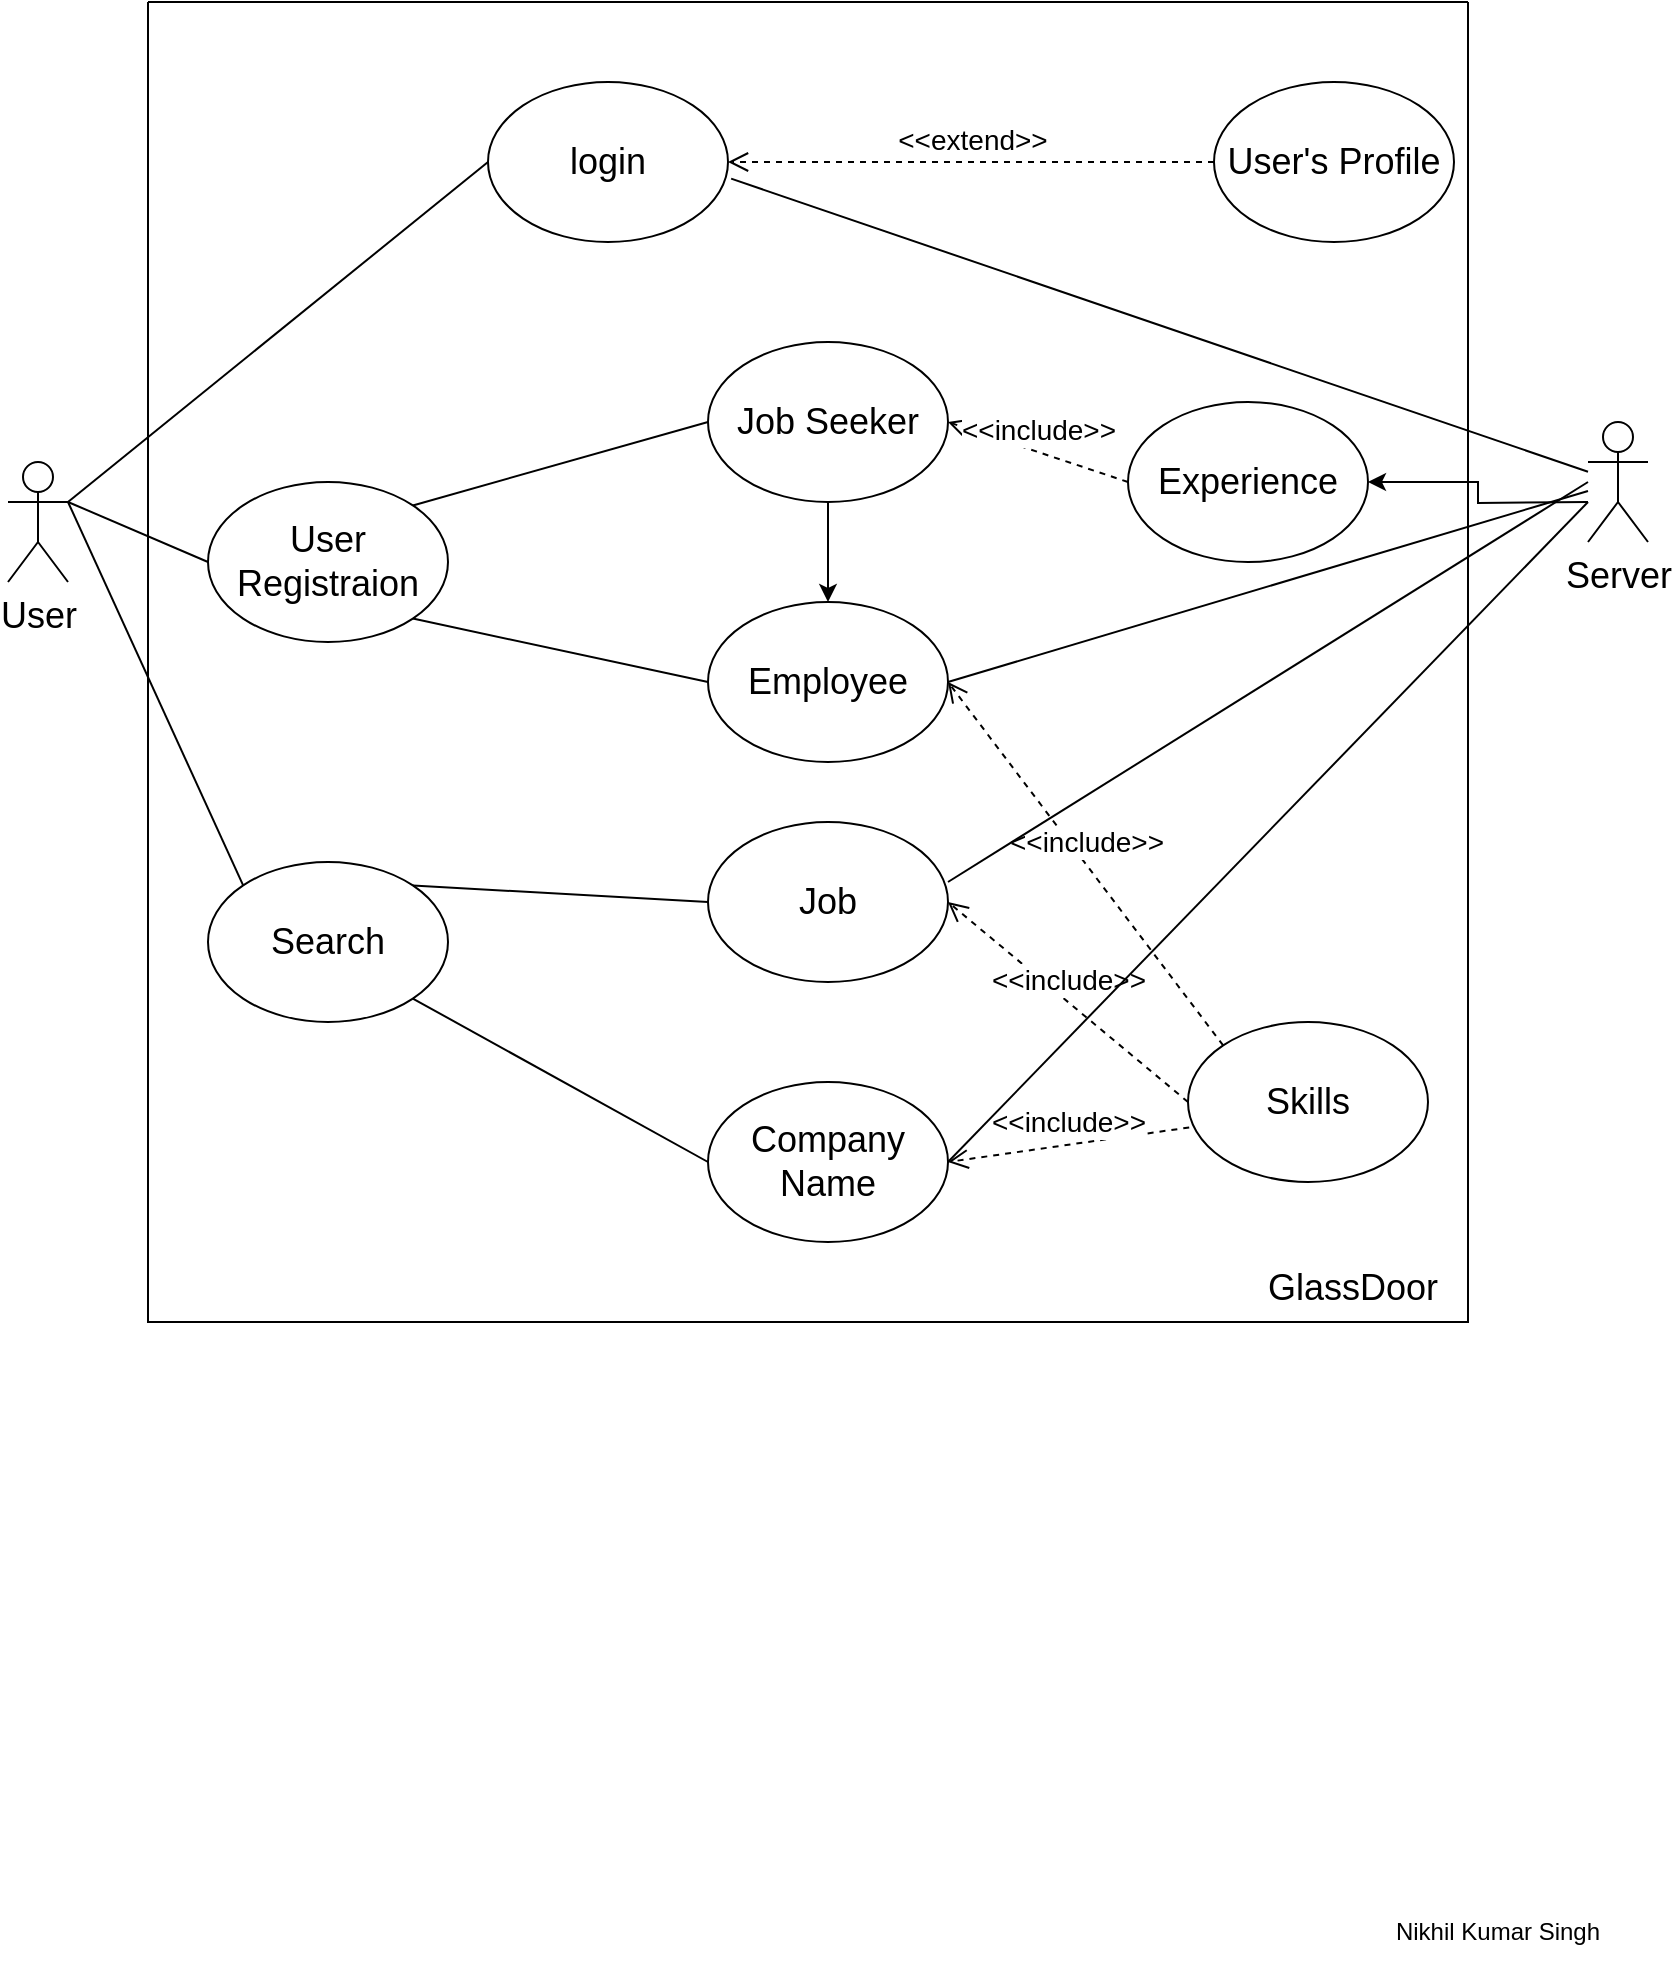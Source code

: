 <mxfile version="24.2.3" type="github">
  <diagram name="Page-1" id="pJA5X316QIvQ61P7EP2Y">
    <mxGraphModel dx="1709" dy="713" grid="1" gridSize="10" guides="1" tooltips="1" connect="1" arrows="1" fold="1" page="1" pageScale="1" pageWidth="850" pageHeight="1100" math="0" shadow="0">
      <root>
        <mxCell id="0" />
        <mxCell id="1" parent="0" />
        <mxCell id="qiw6p_8ZHaiahR2XLSt--1" value="&lt;font style=&quot;font-size: 18px;&quot;&gt;User&lt;/font&gt;" style="shape=umlActor;verticalLabelPosition=bottom;verticalAlign=top;html=1;outlineConnect=0;" vertex="1" parent="1">
          <mxGeometry x="10" y="340" width="30" height="60" as="geometry" />
        </mxCell>
        <mxCell id="qiw6p_8ZHaiahR2XLSt--4" value="&lt;font style=&quot;font-size: 18px;&quot;&gt;Job Seeker&lt;/font&gt;" style="ellipse;whiteSpace=wrap;html=1;" vertex="1" parent="1">
          <mxGeometry x="360" y="280" width="120" height="80" as="geometry" />
        </mxCell>
        <mxCell id="qiw6p_8ZHaiahR2XLSt--5" value="&lt;font style=&quot;font-size: 18px;&quot;&gt;Employee&lt;/font&gt;" style="ellipse;whiteSpace=wrap;html=1;" vertex="1" parent="1">
          <mxGeometry x="360" y="410" width="120" height="80" as="geometry" />
        </mxCell>
        <mxCell id="qiw6p_8ZHaiahR2XLSt--6" value="&lt;font style=&quot;font-size: 18px;&quot;&gt;Job&lt;/font&gt;" style="ellipse;whiteSpace=wrap;html=1;" vertex="1" parent="1">
          <mxGeometry x="360" y="520" width="120" height="80" as="geometry" />
        </mxCell>
        <mxCell id="qiw6p_8ZHaiahR2XLSt--7" value="&lt;font style=&quot;font-size: 18px;&quot;&gt;Company Name&lt;/font&gt;" style="ellipse;whiteSpace=wrap;html=1;" vertex="1" parent="1">
          <mxGeometry x="360" y="650" width="120" height="80" as="geometry" />
        </mxCell>
        <mxCell id="qiw6p_8ZHaiahR2XLSt--32" value="" style="edgeStyle=orthogonalEdgeStyle;rounded=0;orthogonalLoop=1;jettySize=auto;html=1;" edge="1" parent="1" target="qiw6p_8ZHaiahR2XLSt--22">
          <mxGeometry relative="1" as="geometry">
            <mxPoint x="800" y="360" as="sourcePoint" />
          </mxGeometry>
        </mxCell>
        <mxCell id="qiw6p_8ZHaiahR2XLSt--8" value="&lt;font style=&quot;font-size: 18px;&quot;&gt;Server&lt;/font&gt;" style="shape=umlActor;verticalLabelPosition=bottom;verticalAlign=top;html=1;outlineConnect=0;" vertex="1" parent="1">
          <mxGeometry x="800" y="320" width="30" height="60" as="geometry" />
        </mxCell>
        <mxCell id="qiw6p_8ZHaiahR2XLSt--9" value="" style="endArrow=none;html=1;rounded=0;exitX=1;exitY=0.333;exitDx=0;exitDy=0;exitPerimeter=0;entryX=0;entryY=0.5;entryDx=0;entryDy=0;" edge="1" parent="1" source="qiw6p_8ZHaiahR2XLSt--1" target="qiw6p_8ZHaiahR2XLSt--24">
          <mxGeometry width="50" height="50" relative="1" as="geometry">
            <mxPoint x="390" y="260" as="sourcePoint" />
            <mxPoint x="440" y="210" as="targetPoint" />
          </mxGeometry>
        </mxCell>
        <mxCell id="qiw6p_8ZHaiahR2XLSt--10" value="" style="endArrow=none;html=1;rounded=0;exitX=1;exitY=0.333;exitDx=0;exitDy=0;exitPerimeter=0;entryX=0;entryY=0.5;entryDx=0;entryDy=0;" edge="1" parent="1" source="qiw6p_8ZHaiahR2XLSt--1" target="qiw6p_8ZHaiahR2XLSt--2">
          <mxGeometry width="50" height="50" relative="1" as="geometry">
            <mxPoint x="390" y="260" as="sourcePoint" />
            <mxPoint x="440" y="210" as="targetPoint" />
          </mxGeometry>
        </mxCell>
        <mxCell id="qiw6p_8ZHaiahR2XLSt--11" value="" style="endArrow=none;html=1;rounded=0;entryX=0;entryY=0;entryDx=0;entryDy=0;exitX=1;exitY=0.333;exitDx=0;exitDy=0;exitPerimeter=0;" edge="1" parent="1" source="qiw6p_8ZHaiahR2XLSt--1" target="qiw6p_8ZHaiahR2XLSt--3">
          <mxGeometry width="50" height="50" relative="1" as="geometry">
            <mxPoint x="-90" y="360" as="sourcePoint" />
            <mxPoint x="440" y="500" as="targetPoint" />
          </mxGeometry>
        </mxCell>
        <mxCell id="qiw6p_8ZHaiahR2XLSt--12" value="" style="endArrow=none;html=1;rounded=0;exitX=1;exitY=0;exitDx=0;exitDy=0;entryX=0;entryY=0.5;entryDx=0;entryDy=0;" edge="1" parent="1" source="qiw6p_8ZHaiahR2XLSt--2" target="qiw6p_8ZHaiahR2XLSt--4">
          <mxGeometry width="50" height="50" relative="1" as="geometry">
            <mxPoint x="390" y="280" as="sourcePoint" />
            <mxPoint x="440" y="230" as="targetPoint" />
          </mxGeometry>
        </mxCell>
        <mxCell id="qiw6p_8ZHaiahR2XLSt--13" value="" style="endArrow=none;html=1;rounded=0;exitX=1;exitY=1;exitDx=0;exitDy=0;entryX=0;entryY=0.5;entryDx=0;entryDy=0;" edge="1" parent="1" source="qiw6p_8ZHaiahR2XLSt--2" target="qiw6p_8ZHaiahR2XLSt--5">
          <mxGeometry width="50" height="50" relative="1" as="geometry">
            <mxPoint x="390" y="460" as="sourcePoint" />
            <mxPoint x="440" y="410" as="targetPoint" />
          </mxGeometry>
        </mxCell>
        <mxCell id="qiw6p_8ZHaiahR2XLSt--14" value="" style="endArrow=none;html=1;rounded=0;exitX=1;exitY=0;exitDx=0;exitDy=0;entryX=0;entryY=0.5;entryDx=0;entryDy=0;" edge="1" parent="1" source="qiw6p_8ZHaiahR2XLSt--3" target="qiw6p_8ZHaiahR2XLSt--6">
          <mxGeometry width="50" height="50" relative="1" as="geometry">
            <mxPoint x="390" y="490" as="sourcePoint" />
            <mxPoint x="440" y="440" as="targetPoint" />
          </mxGeometry>
        </mxCell>
        <mxCell id="qiw6p_8ZHaiahR2XLSt--15" value="" style="endArrow=none;html=1;rounded=0;exitX=1;exitY=1;exitDx=0;exitDy=0;entryX=0;entryY=0.5;entryDx=0;entryDy=0;" edge="1" parent="1" source="qiw6p_8ZHaiahR2XLSt--3" target="qiw6p_8ZHaiahR2XLSt--7">
          <mxGeometry width="50" height="50" relative="1" as="geometry">
            <mxPoint x="390" y="490" as="sourcePoint" />
            <mxPoint x="440" y="440" as="targetPoint" />
          </mxGeometry>
        </mxCell>
        <mxCell id="qiw6p_8ZHaiahR2XLSt--16" value="&lt;font style=&quot;font-size: 14px;&quot;&gt;&amp;lt;&amp;lt;include&amp;gt;&amp;gt;&lt;/font&gt;" style="html=1;verticalAlign=bottom;endArrow=open;dashed=1;endSize=8;curved=0;rounded=0;entryX=1;entryY=0.5;entryDx=0;entryDy=0;exitX=0.005;exitY=0.659;exitDx=0;exitDy=0;exitPerimeter=0;" edge="1" parent="1" source="qiw6p_8ZHaiahR2XLSt--21" target="qiw6p_8ZHaiahR2XLSt--7">
          <mxGeometry relative="1" as="geometry">
            <mxPoint x="450" y="460" as="sourcePoint" />
            <mxPoint x="370" y="460" as="targetPoint" />
          </mxGeometry>
        </mxCell>
        <mxCell id="qiw6p_8ZHaiahR2XLSt--17" value="&lt;font style=&quot;font-size: 14px;&quot;&gt;&amp;lt;&amp;lt;include&amp;gt;&amp;gt;&lt;/font&gt;" style="html=1;verticalAlign=bottom;endArrow=open;dashed=1;endSize=8;curved=0;rounded=0;entryX=1;entryY=0.5;entryDx=0;entryDy=0;exitX=0;exitY=0.5;exitDx=0;exitDy=0;" edge="1" parent="1" source="qiw6p_8ZHaiahR2XLSt--21" target="qiw6p_8ZHaiahR2XLSt--6">
          <mxGeometry relative="1" as="geometry">
            <mxPoint x="591" y="643" as="sourcePoint" />
            <mxPoint x="490" y="700" as="targetPoint" />
          </mxGeometry>
        </mxCell>
        <mxCell id="qiw6p_8ZHaiahR2XLSt--18" value="&lt;font style=&quot;font-size: 14px;&quot;&gt;&amp;lt;&amp;lt;include&amp;gt;&amp;gt;&lt;/font&gt;" style="html=1;verticalAlign=bottom;endArrow=open;dashed=1;endSize=8;curved=0;rounded=0;entryX=1;entryY=0.5;entryDx=0;entryDy=0;exitX=0;exitY=0.5;exitDx=0;exitDy=0;" edge="1" parent="1" source="qiw6p_8ZHaiahR2XLSt--22" target="qiw6p_8ZHaiahR2XLSt--4">
          <mxGeometry relative="1" as="geometry">
            <mxPoint x="601" y="653" as="sourcePoint" />
            <mxPoint x="500" y="710" as="targetPoint" />
          </mxGeometry>
        </mxCell>
        <mxCell id="qiw6p_8ZHaiahR2XLSt--19" value="&lt;font style=&quot;font-size: 14px;&quot;&gt;&amp;lt;&amp;lt;include&amp;gt;&amp;gt;&lt;/font&gt;" style="html=1;verticalAlign=bottom;endArrow=open;dashed=1;endSize=8;curved=0;rounded=0;entryX=1;entryY=0.5;entryDx=0;entryDy=0;exitX=0;exitY=0;exitDx=0;exitDy=0;" edge="1" parent="1" source="qiw6p_8ZHaiahR2XLSt--21" target="qiw6p_8ZHaiahR2XLSt--5">
          <mxGeometry relative="1" as="geometry">
            <mxPoint x="611" y="663" as="sourcePoint" />
            <mxPoint x="510" y="720" as="targetPoint" />
          </mxGeometry>
        </mxCell>
        <mxCell id="qiw6p_8ZHaiahR2XLSt--20" value="" style="swimlane;startSize=0;" vertex="1" parent="1">
          <mxGeometry x="80" y="110" width="660" height="660" as="geometry" />
        </mxCell>
        <mxCell id="qiw6p_8ZHaiahR2XLSt--21" value="&lt;font style=&quot;font-size: 18px;&quot;&gt;Skills&lt;/font&gt;" style="ellipse;whiteSpace=wrap;html=1;" vertex="1" parent="qiw6p_8ZHaiahR2XLSt--20">
          <mxGeometry x="520" y="510" width="120" height="80" as="geometry" />
        </mxCell>
        <mxCell id="qiw6p_8ZHaiahR2XLSt--22" value="&lt;font style=&quot;font-size: 18px;&quot;&gt;Experience&lt;/font&gt;" style="ellipse;whiteSpace=wrap;html=1;" vertex="1" parent="qiw6p_8ZHaiahR2XLSt--20">
          <mxGeometry x="490" y="200" width="120" height="80" as="geometry" />
        </mxCell>
        <mxCell id="qiw6p_8ZHaiahR2XLSt--23" value="&lt;font style=&quot;font-size: 18px;&quot;&gt;User&#39;s Profile&lt;/font&gt;" style="ellipse;whiteSpace=wrap;html=1;" vertex="1" parent="qiw6p_8ZHaiahR2XLSt--20">
          <mxGeometry x="533" y="40" width="120" height="80" as="geometry" />
        </mxCell>
        <mxCell id="qiw6p_8ZHaiahR2XLSt--24" value="&lt;font style=&quot;font-size: 18px;&quot;&gt;login&lt;/font&gt;" style="ellipse;whiteSpace=wrap;html=1;" vertex="1" parent="qiw6p_8ZHaiahR2XLSt--20">
          <mxGeometry x="170" y="40" width="120" height="80" as="geometry" />
        </mxCell>
        <mxCell id="qiw6p_8ZHaiahR2XLSt--25" value="&lt;font style=&quot;font-size: 14px;&quot;&gt;&amp;lt;&amp;lt;extend&amp;gt;&amp;gt;&lt;/font&gt;" style="html=1;verticalAlign=bottom;endArrow=open;dashed=1;endSize=8;curved=0;rounded=0;entryX=1;entryY=0.5;entryDx=0;entryDy=0;exitX=0;exitY=0.5;exitDx=0;exitDy=0;" edge="1" parent="qiw6p_8ZHaiahR2XLSt--20" source="qiw6p_8ZHaiahR2XLSt--23" target="qiw6p_8ZHaiahR2XLSt--24">
          <mxGeometry relative="1" as="geometry">
            <mxPoint x="110" y="170" as="sourcePoint" />
            <mxPoint x="150" y="190" as="targetPoint" />
          </mxGeometry>
        </mxCell>
        <mxCell id="qiw6p_8ZHaiahR2XLSt--26" value="&lt;font style=&quot;font-size: 18px;&quot;&gt;GlassDoor&lt;/font&gt;" style="text;html=1;align=center;verticalAlign=middle;resizable=0;points=[];autosize=1;strokeColor=none;fillColor=none;" vertex="1" parent="qiw6p_8ZHaiahR2XLSt--20">
          <mxGeometry x="550" y="626" width="103" height="34" as="geometry" />
        </mxCell>
        <mxCell id="qiw6p_8ZHaiahR2XLSt--2" value="&lt;font style=&quot;font-size: 18px;&quot;&gt;User Registraion&lt;/font&gt;" style="ellipse;whiteSpace=wrap;html=1;" vertex="1" parent="qiw6p_8ZHaiahR2XLSt--20">
          <mxGeometry x="30" y="240" width="120" height="80" as="geometry" />
        </mxCell>
        <mxCell id="qiw6p_8ZHaiahR2XLSt--3" value="&lt;font style=&quot;font-size: 18px;&quot;&gt;Search&lt;/font&gt;" style="ellipse;whiteSpace=wrap;html=1;" vertex="1" parent="qiw6p_8ZHaiahR2XLSt--20">
          <mxGeometry x="30" y="430" width="120" height="80" as="geometry" />
        </mxCell>
        <mxCell id="qiw6p_8ZHaiahR2XLSt--27" value="" style="endArrow=none;html=1;rounded=0;exitX=1.013;exitY=0.604;exitDx=0;exitDy=0;exitPerimeter=0;" edge="1" parent="1" target="qiw6p_8ZHaiahR2XLSt--8" source="qiw6p_8ZHaiahR2XLSt--24">
          <mxGeometry width="50" height="50" relative="1" as="geometry">
            <mxPoint x="330" y="170" as="sourcePoint" />
            <mxPoint x="780" y="340" as="targetPoint" />
          </mxGeometry>
        </mxCell>
        <mxCell id="qiw6p_8ZHaiahR2XLSt--28" value="" style="endArrow=none;html=1;rounded=0;exitX=1;exitY=0.5;exitDx=0;exitDy=0;" edge="1" parent="1" source="qiw6p_8ZHaiahR2XLSt--7">
          <mxGeometry width="50" height="50" relative="1" as="geometry">
            <mxPoint x="670" y="570" as="sourcePoint" />
            <mxPoint x="800" y="360" as="targetPoint" />
          </mxGeometry>
        </mxCell>
        <mxCell id="qiw6p_8ZHaiahR2XLSt--29" value="" style="endArrow=none;html=1;rounded=0;" edge="1" parent="1">
          <mxGeometry width="50" height="50" relative="1" as="geometry">
            <mxPoint x="480" y="550" as="sourcePoint" />
            <mxPoint x="800" y="350" as="targetPoint" />
          </mxGeometry>
        </mxCell>
        <mxCell id="qiw6p_8ZHaiahR2XLSt--30" value="" style="endArrow=none;html=1;rounded=0;exitX=1;exitY=0.5;exitDx=0;exitDy=0;" edge="1" parent="1" source="qiw6p_8ZHaiahR2XLSt--5" target="qiw6p_8ZHaiahR2XLSt--8">
          <mxGeometry width="50" height="50" relative="1" as="geometry">
            <mxPoint x="620" y="580" as="sourcePoint" />
            <mxPoint x="790" y="370" as="targetPoint" />
          </mxGeometry>
        </mxCell>
        <mxCell id="qiw6p_8ZHaiahR2XLSt--31" value="" style="endArrow=classic;html=1;rounded=0;entryX=0.5;entryY=0;entryDx=0;entryDy=0;exitX=0.5;exitY=1;exitDx=0;exitDy=0;" edge="1" parent="1" source="qiw6p_8ZHaiahR2XLSt--4" target="qiw6p_8ZHaiahR2XLSt--5">
          <mxGeometry width="50" height="50" relative="1" as="geometry">
            <mxPoint x="620" y="580" as="sourcePoint" />
            <mxPoint x="670" y="530" as="targetPoint" />
          </mxGeometry>
        </mxCell>
        <mxCell id="qiw6p_8ZHaiahR2XLSt--33" value="Nikhil Kumar Singh" style="text;html=1;align=center;verticalAlign=middle;whiteSpace=wrap;rounded=0;" vertex="1" parent="1">
          <mxGeometry x="700" y="1060" width="110" height="30" as="geometry" />
        </mxCell>
      </root>
    </mxGraphModel>
  </diagram>
</mxfile>

